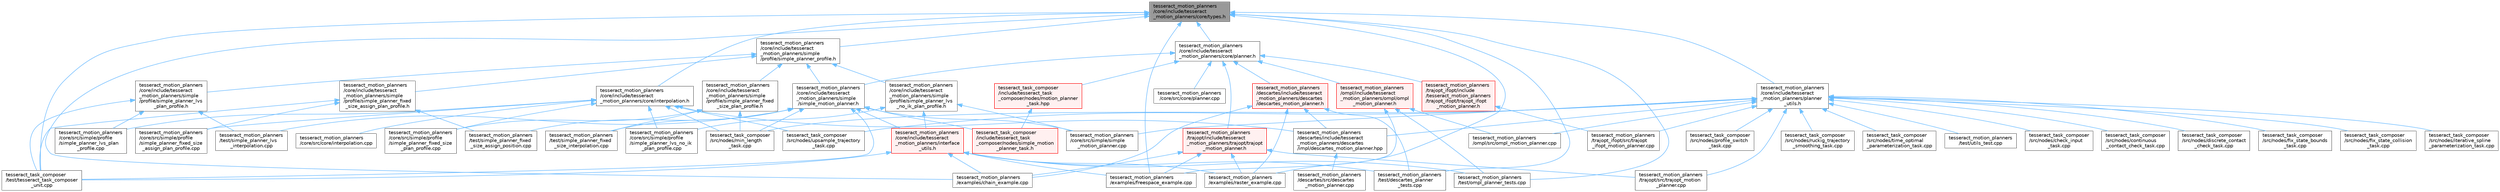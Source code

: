 digraph "tesseract_motion_planners/core/include/tesseract_motion_planners/core/types.h"
{
 // LATEX_PDF_SIZE
  bgcolor="transparent";
  edge [fontname=Helvetica,fontsize=10,labelfontname=Helvetica,labelfontsize=10];
  node [fontname=Helvetica,fontsize=10,shape=box,height=0.2,width=0.4];
  Node1 [label="tesseract_motion_planners\l/core/include/tesseract\l_motion_planners/core/types.h",height=0.2,width=0.4,color="gray40", fillcolor="grey60", style="filled", fontcolor="black",tooltip=" "];
  Node1 -> Node2 [dir="back",color="steelblue1",style="solid"];
  Node2 [label="tesseract_motion_planners\l/core/include/tesseract\l_motion_planners/core/interpolation.h",height=0.2,width=0.4,color="grey40", fillcolor="white", style="filled",URL="$d3/d08/interpolation_8h.html",tooltip="Provides interpolation utils."];
  Node2 -> Node3 [dir="back",color="steelblue1",style="solid"];
  Node3 [label="tesseract_motion_planners\l/core/src/core/interpolation.cpp",height=0.2,width=0.4,color="grey40", fillcolor="white", style="filled",URL="$d2/d6c/interpolation_8cpp.html",tooltip="Provides interpolation utils structs."];
  Node2 -> Node4 [dir="back",color="steelblue1",style="solid"];
  Node4 [label="tesseract_motion_planners\l/core/src/simple/profile\l/simple_planner_fixed_size\l_assign_plan_profile.cpp",height=0.2,width=0.4,color="grey40", fillcolor="white", style="filled",URL="$d3/db1/simple__planner__fixed__size__assign__plan__profile_8cpp.html",tooltip=" "];
  Node2 -> Node5 [dir="back",color="steelblue1",style="solid"];
  Node5 [label="tesseract_motion_planners\l/core/src/simple/profile\l/simple_planner_fixed_size\l_plan_profile.cpp",height=0.2,width=0.4,color="grey40", fillcolor="white", style="filled",URL="$da/d37/simple__planner__fixed__size__plan__profile_8cpp.html",tooltip=" "];
  Node2 -> Node6 [dir="back",color="steelblue1",style="solid"];
  Node6 [label="tesseract_motion_planners\l/core/src/simple/profile\l/simple_planner_lvs_no_ik\l_plan_profile.cpp",height=0.2,width=0.4,color="grey40", fillcolor="white", style="filled",URL="$d0/d55/simple__planner__lvs__no__ik__plan__profile_8cpp.html",tooltip="This does not use inverse kinematics."];
  Node2 -> Node7 [dir="back",color="steelblue1",style="solid"];
  Node7 [label="tesseract_motion_planners\l/core/src/simple/profile\l/simple_planner_lvs_plan\l_profile.cpp",height=0.2,width=0.4,color="grey40", fillcolor="white", style="filled",URL="$d7/ddb/simple__planner__lvs__plan__profile_8cpp.html",tooltip=" "];
  Node2 -> Node8 [dir="back",color="steelblue1",style="solid"];
  Node8 [label="tesseract_motion_planners\l/descartes/include/tesseract\l_motion_planners/descartes\l/impl/descartes_motion_planner.hpp",height=0.2,width=0.4,color="grey40", fillcolor="white", style="filled",URL="$dd/dad/descartes__motion__planner_8hpp.html",tooltip="Tesseract ROS Descartes planner."];
  Node8 -> Node9 [dir="back",color="steelblue1",style="solid"];
  Node9 [label="tesseract_motion_planners\l/descartes/src/descartes\l_motion_planner.cpp",height=0.2,width=0.4,color="grey40", fillcolor="white", style="filled",URL="$d5/dd0/descartes__motion__planner_8cpp.html",tooltip="Tesseract ROS Descartes planner."];
  Node2 -> Node10 [dir="back",color="steelblue1",style="solid"];
  Node10 [label="tesseract_task_composer\l/src/nodes/min_length\l_task.cpp",height=0.2,width=0.4,color="grey40", fillcolor="white", style="filled",URL="$dd/d1c/min__length__task_8cpp.html",tooltip="Task for processing the seed so it meets a minimum length. Planners like trajopt need at least 10 sta..."];
  Node2 -> Node11 [dir="back",color="steelblue1",style="solid"];
  Node11 [label="tesseract_task_composer\l/src/nodes/upsample_trajectory\l_task.cpp",height=0.2,width=0.4,color="grey40", fillcolor="white", style="filled",URL="$d0/dce/upsample__trajectory__task_8cpp.html",tooltip=" "];
  Node1 -> Node12 [dir="back",color="steelblue1",style="solid"];
  Node12 [label="tesseract_motion_planners\l/core/include/tesseract\l_motion_planners/core/planner.h",height=0.2,width=0.4,color="grey40", fillcolor="white", style="filled",URL="$d7/d8c/planner_8h.html",tooltip="Planner Interface Class."];
  Node12 -> Node13 [dir="back",color="steelblue1",style="solid"];
  Node13 [label="tesseract_motion_planners\l/core/include/tesseract\l_motion_planners/simple\l/simple_motion_planner.h",height=0.2,width=0.4,color="grey40", fillcolor="white", style="filled",URL="$de/dd7/simple__motion__planner_8h.html",tooltip="The simple planner is meant to be a tool for assigning values to the seed. The planner simply loops o..."];
  Node13 -> Node14 [dir="back",color="steelblue1",style="solid"];
  Node14 [label="tesseract_motion_planners\l/core/include/tesseract\l_motion_planners/interface\l_utils.h",height=0.2,width=0.4,color="red", fillcolor="#FFF0F0", style="filled",URL="$d8/df9/interface__utils_8h.html",tooltip=" "];
  Node14 -> Node15 [dir="back",color="steelblue1",style="solid"];
  Node15 [label="tesseract_motion_planners\l/examples/chain_example.cpp",height=0.2,width=0.4,color="grey40", fillcolor="white", style="filled",URL="$d2/de8/chain__example_8cpp.html",tooltip="Chained motion planning example."];
  Node14 -> Node16 [dir="back",color="steelblue1",style="solid"];
  Node16 [label="tesseract_motion_planners\l/examples/freespace_example.cpp",height=0.2,width=0.4,color="grey40", fillcolor="white", style="filled",URL="$d4/d82/freespace__example_8cpp.html",tooltip="Freespace motion planning example."];
  Node14 -> Node17 [dir="back",color="steelblue1",style="solid"];
  Node17 [label="tesseract_motion_planners\l/examples/raster_example.cpp",height=0.2,width=0.4,color="grey40", fillcolor="white", style="filled",URL="$d4/dfe/raster__example_8cpp.html",tooltip="Raster motion planning example."];
  Node14 -> Node18 [dir="back",color="steelblue1",style="solid"];
  Node18 [label="tesseract_motion_planners\l/test/descartes_planner\l_tests.cpp",height=0.2,width=0.4,color="grey40", fillcolor="white", style="filled",URL="$d6/dcb/descartes__planner__tests_8cpp.html",tooltip="This contains unit test for the tesseract descartes planner."];
  Node14 -> Node19 [dir="back",color="steelblue1",style="solid"];
  Node19 [label="tesseract_motion_planners\l/test/ompl_planner_tests.cpp",height=0.2,width=0.4,color="grey40", fillcolor="white", style="filled",URL="$d9/d5d/ompl__planner__tests_8cpp.html",tooltip="This contains unit test for the tesseract descartes planner."];
  Node14 -> Node21 [dir="back",color="steelblue1",style="solid"];
  Node21 [label="tesseract_task_composer\l/test/tesseract_task_composer\l_unit.cpp",height=0.2,width=0.4,color="grey40", fillcolor="white", style="filled",URL="$d7/db5/tesseract__task__composer__unit_8cpp.html",tooltip=" "];
  Node13 -> Node22 [dir="back",color="steelblue1",style="solid"];
  Node22 [label="tesseract_motion_planners\l/core/src/simple/simple\l_motion_planner.cpp",height=0.2,width=0.4,color="grey40", fillcolor="white", style="filled",URL="$dc/d28/simple__motion__planner_8cpp.html",tooltip="The simple planner is meant to be a tool for assigning values to the seed. The planner simply loops o..."];
  Node13 -> Node23 [dir="back",color="steelblue1",style="solid"];
  Node23 [label="tesseract_motion_planners\l/test/simple_planner_fixed\l_size_assign_position.cpp",height=0.2,width=0.4,color="grey40", fillcolor="white", style="filled",URL="$d7/d25/simple__planner__fixed__size__assign__position_8cpp.html",tooltip=" "];
  Node13 -> Node24 [dir="back",color="steelblue1",style="solid"];
  Node24 [label="tesseract_motion_planners\l/test/simple_planner_fixed\l_size_interpolation.cpp",height=0.2,width=0.4,color="grey40", fillcolor="white", style="filled",URL="$dd/db6/simple__planner__fixed__size__interpolation_8cpp.html",tooltip=" "];
  Node13 -> Node25 [dir="back",color="steelblue1",style="solid"];
  Node25 [label="tesseract_motion_planners\l/test/simple_planner_lvs\l_interpolation.cpp",height=0.2,width=0.4,color="grey40", fillcolor="white", style="filled",URL="$d7/ddc/simple__planner__lvs__interpolation_8cpp.html",tooltip=" "];
  Node13 -> Node26 [dir="back",color="steelblue1",style="solid"];
  Node26 [label="tesseract_task_composer\l/include/tesseract_task\l_composer/nodes/simple_motion\l_planner_task.h",height=0.2,width=0.4,color="red", fillcolor="#FFF0F0", style="filled",URL="$d7/d06/simple__motion__planner__task_8h.html",tooltip="simple motion planning pipeline"];
  Node13 -> Node10 [dir="back",color="steelblue1",style="solid"];
  Node13 -> Node21 [dir="back",color="steelblue1",style="solid"];
  Node12 -> Node29 [dir="back",color="steelblue1",style="solid"];
  Node29 [label="tesseract_motion_planners\l/core/src/core/planner.cpp",height=0.2,width=0.4,color="grey40", fillcolor="white", style="filled",URL="$de/d3d/planner_8cpp.html",tooltip="Planner Interface Class."];
  Node12 -> Node30 [dir="back",color="steelblue1",style="solid"];
  Node30 [label="tesseract_motion_planners\l/descartes/include/tesseract\l_motion_planners/descartes\l/descartes_motion_planner.h",height=0.2,width=0.4,color="red", fillcolor="#FFF0F0", style="filled",URL="$d4/dd8/descartes__motion__planner_8h.html",tooltip=" "];
  Node30 -> Node8 [dir="back",color="steelblue1",style="solid"];
  Node30 -> Node15 [dir="back",color="steelblue1",style="solid"];
  Node30 -> Node17 [dir="back",color="steelblue1",style="solid"];
  Node30 -> Node18 [dir="back",color="steelblue1",style="solid"];
  Node12 -> Node39 [dir="back",color="steelblue1",style="solid"];
  Node39 [label="tesseract_motion_planners\l/ompl/include/tesseract\l_motion_planners/ompl/ompl\l_motion_planner.h",height=0.2,width=0.4,color="red", fillcolor="#FFF0F0", style="filled",URL="$d2/dec/ompl__motion__planner_8h.html",tooltip="Tesseract OMPL motion planner."];
  Node39 -> Node16 [dir="back",color="steelblue1",style="solid"];
  Node39 -> Node41 [dir="back",color="steelblue1",style="solid"];
  Node41 [label="tesseract_motion_planners\l/ompl/src/ompl_motion_planner.cpp",height=0.2,width=0.4,color="grey40", fillcolor="white", style="filled",URL="$d8/d63/ompl__motion__planner_8cpp.html",tooltip="Tesseract OMPL motion planner."];
  Node39 -> Node19 [dir="back",color="steelblue1",style="solid"];
  Node12 -> Node48 [dir="back",color="steelblue1",style="solid"];
  Node48 [label="tesseract_motion_planners\l/trajopt/include/tesseract\l_motion_planners/trajopt/trajopt\l_motion_planner.h",height=0.2,width=0.4,color="red", fillcolor="#FFF0F0", style="filled",URL="$d0/ddc/trajopt__motion__planner_8h.html",tooltip=" "];
  Node48 -> Node15 [dir="back",color="steelblue1",style="solid"];
  Node48 -> Node16 [dir="back",color="steelblue1",style="solid"];
  Node48 -> Node17 [dir="back",color="steelblue1",style="solid"];
  Node48 -> Node49 [dir="back",color="steelblue1",style="solid"];
  Node49 [label="tesseract_motion_planners\l/trajopt/src/trajopt_motion\l_planner.cpp",height=0.2,width=0.4,color="grey40", fillcolor="white", style="filled",URL="$dc/df5/trajopt__motion__planner_8cpp.html",tooltip=" "];
  Node12 -> Node61 [dir="back",color="steelblue1",style="solid"];
  Node61 [label="tesseract_motion_planners\l/trajopt_ifopt/include\l/tesseract_motion_planners\l/trajopt_ifopt/trajopt_ifopt\l_motion_planner.h",height=0.2,width=0.4,color="red", fillcolor="#FFF0F0", style="filled",URL="$d6/d25/trajopt__ifopt__motion__planner_8h.html",tooltip=" "];
  Node61 -> Node62 [dir="back",color="steelblue1",style="solid"];
  Node62 [label="tesseract_motion_planners\l/trajopt_ifopt/src/trajopt\l_ifopt_motion_planner.cpp",height=0.2,width=0.4,color="grey40", fillcolor="white", style="filled",URL="$d8/d69/trajopt__ifopt__motion__planner_8cpp.html",tooltip=" "];
  Node12 -> Node67 [dir="back",color="steelblue1",style="solid"];
  Node67 [label="tesseract_task_composer\l/include/tesseract_task\l_composer/nodes/motion_planner\l_task.hpp",height=0.2,width=0.4,color="red", fillcolor="#FFF0F0", style="filled",URL="$d2/df3/motion__planner__task_8hpp.html",tooltip=" "];
  Node67 -> Node26 [dir="back",color="steelblue1",style="solid"];
  Node1 -> Node68 [dir="back",color="steelblue1",style="solid"];
  Node68 [label="tesseract_motion_planners\l/core/include/tesseract\l_motion_planners/planner\l_utils.h",height=0.2,width=0.4,color="grey40", fillcolor="white", style="filled",URL="$da/de3/planner__utils_8h.html",tooltip=" "];
  Node68 -> Node22 [dir="back",color="steelblue1",style="solid"];
  Node68 -> Node8 [dir="back",color="steelblue1",style="solid"];
  Node68 -> Node41 [dir="back",color="steelblue1",style="solid"];
  Node68 -> Node69 [dir="back",color="steelblue1",style="solid"];
  Node69 [label="tesseract_motion_planners\l/test/utils_test.cpp",height=0.2,width=0.4,color="grey40", fillcolor="white", style="filled",URL="$d7/ddd/tesseract__motion__planners_2test_2utils__test_8cpp.html",tooltip=" "];
  Node68 -> Node49 [dir="back",color="steelblue1",style="solid"];
  Node68 -> Node62 [dir="back",color="steelblue1",style="solid"];
  Node68 -> Node70 [dir="back",color="steelblue1",style="solid"];
  Node70 [label="tesseract_task_composer\l/src/nodes/check_input\l_task.cpp",height=0.2,width=0.4,color="grey40", fillcolor="white", style="filled",URL="$d7/de4/check__input__task_8cpp.html",tooltip="Task for checking input data structure."];
  Node68 -> Node71 [dir="back",color="steelblue1",style="solid"];
  Node71 [label="tesseract_task_composer\l/src/nodes/continuous\l_contact_check_task.cpp",height=0.2,width=0.4,color="grey40", fillcolor="white", style="filled",URL="$d6/da7/continuous__contact__check__task_8cpp.html",tooltip="Continuous collision check trajectory."];
  Node68 -> Node72 [dir="back",color="steelblue1",style="solid"];
  Node72 [label="tesseract_task_composer\l/src/nodes/discrete_contact\l_check_task.cpp",height=0.2,width=0.4,color="grey40", fillcolor="white", style="filled",URL="$df/d36/discrete__contact__check__task_8cpp.html",tooltip="Discrete collision check trajectory."];
  Node68 -> Node73 [dir="back",color="steelblue1",style="solid"];
  Node73 [label="tesseract_task_composer\l/src/nodes/fix_state_bounds\l_task.cpp",height=0.2,width=0.4,color="grey40", fillcolor="white", style="filled",URL="$dc/db6/fix__state__bounds__task_8cpp.html",tooltip="Task that changes the plan instructions to make push them back within joint limits."];
  Node68 -> Node74 [dir="back",color="steelblue1",style="solid"];
  Node74 [label="tesseract_task_composer\l/src/nodes/fix_state_collision\l_task.cpp",height=0.2,width=0.4,color="grey40", fillcolor="white", style="filled",URL="$d1/d25/fix__state__collision__task_8cpp.html",tooltip=" "];
  Node68 -> Node75 [dir="back",color="steelblue1",style="solid"];
  Node75 [label="tesseract_task_composer\l/src/nodes/iterative_spline\l_parameterization_task.cpp",height=0.2,width=0.4,color="grey40", fillcolor="white", style="filled",URL="$d8/dfa/iterative__spline__parameterization__task_8cpp.html",tooltip="Perform iterative spline time parameterization."];
  Node68 -> Node10 [dir="back",color="steelblue1",style="solid"];
  Node68 -> Node76 [dir="back",color="steelblue1",style="solid"];
  Node76 [label="tesseract_task_composer\l/src/nodes/profile_switch\l_task.cpp",height=0.2,width=0.4,color="grey40", fillcolor="white", style="filled",URL="$d2/d1f/profile__switch__task_8cpp.html",tooltip=" "];
  Node68 -> Node77 [dir="back",color="steelblue1",style="solid"];
  Node77 [label="tesseract_task_composer\l/src/nodes/ruckig_trajectory\l_smoothing_task.cpp",height=0.2,width=0.4,color="grey40", fillcolor="white", style="filled",URL="$d6/d36/ruckig__trajectory__smoothing__task_8cpp.html",tooltip=" "];
  Node68 -> Node78 [dir="back",color="steelblue1",style="solid"];
  Node78 [label="tesseract_task_composer\l/src/nodes/time_optimal\l_parameterization_task.cpp",height=0.2,width=0.4,color="grey40", fillcolor="white", style="filled",URL="$d4/df4/time__optimal__parameterization__task_8cpp.html",tooltip=" "];
  Node68 -> Node11 [dir="back",color="steelblue1",style="solid"];
  Node1 -> Node79 [dir="back",color="steelblue1",style="solid"];
  Node79 [label="tesseract_motion_planners\l/core/include/tesseract\l_motion_planners/simple\l/profile/simple_planner_profile.h",height=0.2,width=0.4,color="grey40", fillcolor="white", style="filled",URL="$df/df0/simple__planner__profile_8h.html",tooltip=" "];
  Node79 -> Node80 [dir="back",color="steelblue1",style="solid"];
  Node80 [label="tesseract_motion_planners\l/core/include/tesseract\l_motion_planners/simple\l/profile/simple_planner_fixed\l_size_assign_plan_profile.h",height=0.2,width=0.4,color="grey40", fillcolor="white", style="filled",URL="$d0/d22/simple__planner__fixed__size__assign__plan__profile_8h.html",tooltip=" "];
  Node80 -> Node4 [dir="back",color="steelblue1",style="solid"];
  Node80 -> Node23 [dir="back",color="steelblue1",style="solid"];
  Node80 -> Node21 [dir="back",color="steelblue1",style="solid"];
  Node79 -> Node81 [dir="back",color="steelblue1",style="solid"];
  Node81 [label="tesseract_motion_planners\l/core/include/tesseract\l_motion_planners/simple\l/profile/simple_planner_fixed\l_size_plan_profile.h",height=0.2,width=0.4,color="grey40", fillcolor="white", style="filled",URL="$d3/d33/simple__planner__fixed__size__plan__profile_8h.html",tooltip=" "];
  Node81 -> Node5 [dir="back",color="steelblue1",style="solid"];
  Node81 -> Node24 [dir="back",color="steelblue1",style="solid"];
  Node81 -> Node10 [dir="back",color="steelblue1",style="solid"];
  Node79 -> Node82 [dir="back",color="steelblue1",style="solid"];
  Node82 [label="tesseract_motion_planners\l/core/include/tesseract\l_motion_planners/simple\l/profile/simple_planner_lvs\l_no_ik_plan_profile.h",height=0.2,width=0.4,color="grey40", fillcolor="white", style="filled",URL="$d4/d1d/simple__planner__lvs__no__ik__plan__profile_8h.html",tooltip="This does not use inverse kinematics."];
  Node82 -> Node14 [dir="back",color="steelblue1",style="solid"];
  Node82 -> Node6 [dir="back",color="steelblue1",style="solid"];
  Node82 -> Node22 [dir="back",color="steelblue1",style="solid"];
  Node79 -> Node83 [dir="back",color="steelblue1",style="solid"];
  Node83 [label="tesseract_motion_planners\l/core/include/tesseract\l_motion_planners/simple\l/profile/simple_planner_lvs\l_plan_profile.h",height=0.2,width=0.4,color="grey40", fillcolor="white", style="filled",URL="$d6/d72/simple__planner__lvs__plan__profile_8h.html",tooltip=" "];
  Node83 -> Node7 [dir="back",color="steelblue1",style="solid"];
  Node83 -> Node25 [dir="back",color="steelblue1",style="solid"];
  Node83 -> Node21 [dir="back",color="steelblue1",style="solid"];
  Node79 -> Node13 [dir="back",color="steelblue1",style="solid"];
  Node1 -> Node15 [dir="back",color="steelblue1",style="solid"];
  Node1 -> Node16 [dir="back",color="steelblue1",style="solid"];
  Node1 -> Node17 [dir="back",color="steelblue1",style="solid"];
  Node1 -> Node18 [dir="back",color="steelblue1",style="solid"];
  Node1 -> Node19 [dir="back",color="steelblue1",style="solid"];
  Node1 -> Node21 [dir="back",color="steelblue1",style="solid"];
}
